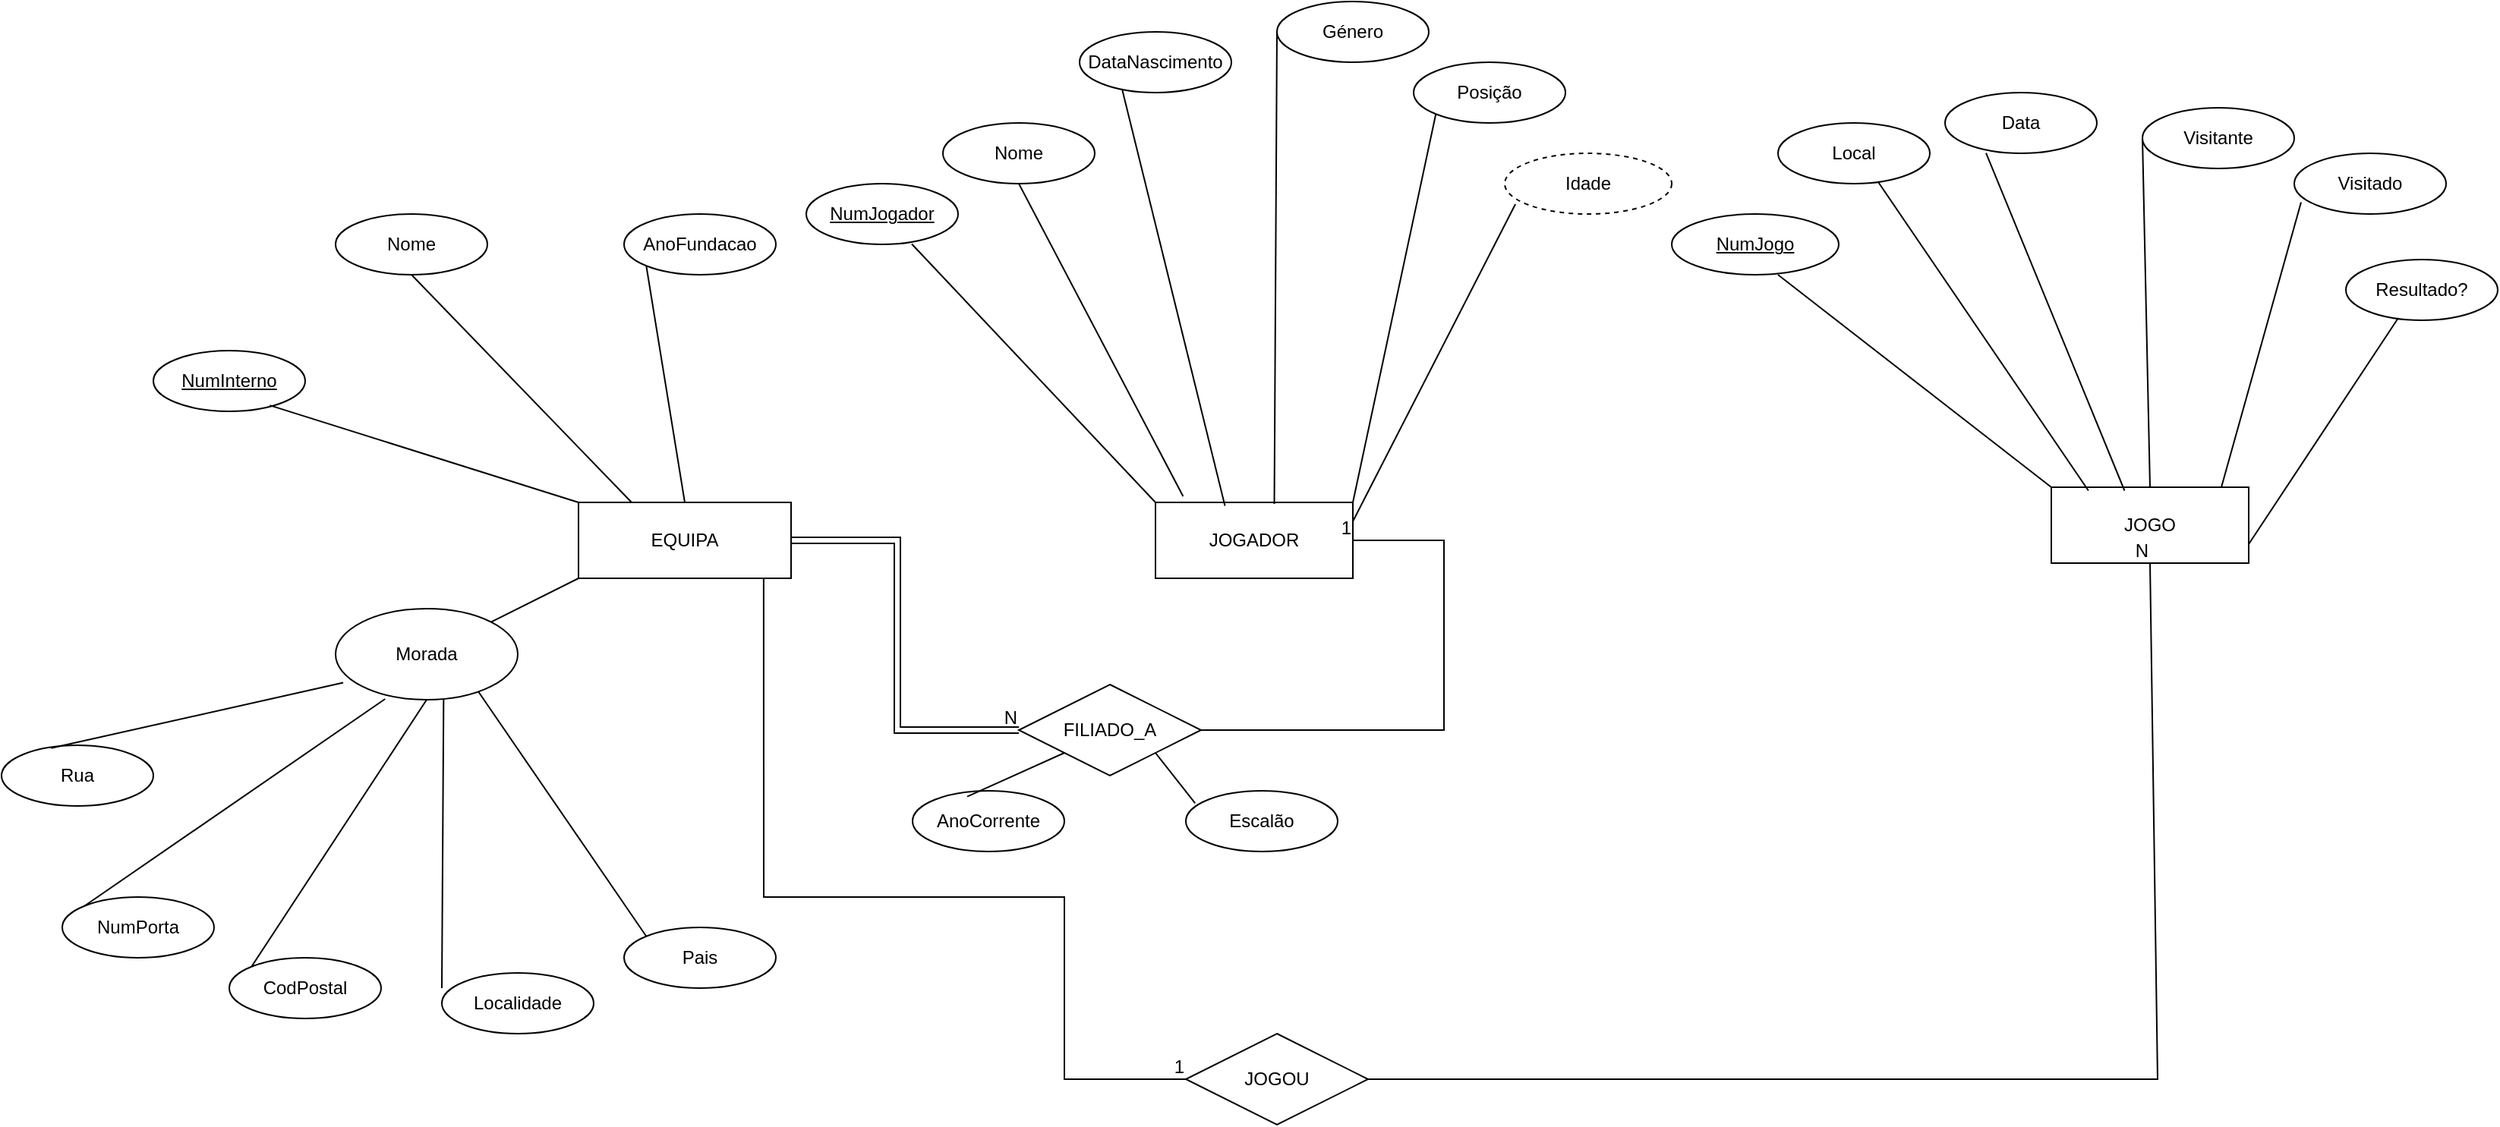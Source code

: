 <mxfile version="28.2.4">
  <diagram name="Página-1" id="HAVZxO2_sHeDZ3DqDTil">
    <mxGraphModel dx="1977" dy="1258" grid="1" gridSize="10" guides="1" tooltips="1" connect="1" arrows="1" fold="1" page="1" pageScale="1" pageWidth="1654" pageHeight="2336" math="0" shadow="0">
      <root>
        <mxCell id="0" />
        <mxCell id="1" parent="0" />
        <mxCell id="LriPo0vyb83jJ2V908es-1" value="&lt;font style=&quot;vertical-align: inherit;&quot; dir=&quot;auto&quot;&gt;&lt;font style=&quot;vertical-align: inherit;&quot; dir=&quot;auto&quot;&gt;&lt;font style=&quot;vertical-align: inherit;&quot; dir=&quot;auto&quot;&gt;&lt;font style=&quot;vertical-align: inherit;&quot; dir=&quot;auto&quot;&gt;&lt;font style=&quot;vertical-align: inherit;&quot; dir=&quot;auto&quot;&gt;&lt;font style=&quot;vertical-align: inherit;&quot; dir=&quot;auto&quot;&gt;EQUIPA&lt;/font&gt;&lt;/font&gt;&lt;/font&gt;&lt;/font&gt;&lt;/font&gt;&lt;/font&gt;" style="whiteSpace=wrap;html=1;align=center;" parent="1" vertex="1">
          <mxGeometry x="390" y="470" width="140" height="50" as="geometry" />
        </mxCell>
        <mxCell id="LriPo0vyb83jJ2V908es-2" value="&lt;font style=&quot;vertical-align: inherit;&quot; dir=&quot;auto&quot;&gt;&lt;font style=&quot;vertical-align: inherit;&quot; dir=&quot;auto&quot;&gt;NumInterno&lt;/font&gt;&lt;/font&gt;" style="ellipse;whiteSpace=wrap;html=1;align=center;fontStyle=4;" parent="1" vertex="1">
          <mxGeometry x="110" y="370" width="100" height="40" as="geometry" />
        </mxCell>
        <mxCell id="LriPo0vyb83jJ2V908es-3" value="&lt;font style=&quot;vertical-align: inherit;&quot; dir=&quot;auto&quot;&gt;&lt;font style=&quot;vertical-align: inherit;&quot; dir=&quot;auto&quot;&gt;Nome&lt;/font&gt;&lt;/font&gt;" style="ellipse;whiteSpace=wrap;html=1;align=center;" parent="1" vertex="1">
          <mxGeometry x="230" y="280" width="100" height="40" as="geometry" />
        </mxCell>
        <mxCell id="LriPo0vyb83jJ2V908es-6" value="&lt;font style=&quot;vertical-align: inherit;&quot; dir=&quot;auto&quot;&gt;&lt;font style=&quot;vertical-align: inherit;&quot; dir=&quot;auto&quot;&gt;&lt;font style=&quot;vertical-align: inherit;&quot; dir=&quot;auto&quot;&gt;&lt;font style=&quot;vertical-align: inherit;&quot; dir=&quot;auto&quot;&gt;Rua&lt;/font&gt;&lt;/font&gt;&lt;/font&gt;&lt;/font&gt;" style="ellipse;whiteSpace=wrap;html=1;align=center;" parent="1" vertex="1">
          <mxGeometry x="10" y="630" width="100" height="40" as="geometry" />
        </mxCell>
        <mxCell id="LriPo0vyb83jJ2V908es-7" value="&lt;font style=&quot;vertical-align: inherit;&quot; dir=&quot;auto&quot;&gt;&lt;font style=&quot;vertical-align: inherit;&quot; dir=&quot;auto&quot;&gt;&lt;font style=&quot;vertical-align: inherit;&quot; dir=&quot;auto&quot;&gt;&lt;font style=&quot;vertical-align: inherit;&quot; dir=&quot;auto&quot;&gt;&lt;font style=&quot;vertical-align: inherit;&quot; dir=&quot;auto&quot;&gt;&lt;font style=&quot;vertical-align: inherit;&quot; dir=&quot;auto&quot;&gt;NumPorta&lt;/font&gt;&lt;/font&gt;&lt;/font&gt;&lt;/font&gt;&lt;/font&gt;&lt;/font&gt;" style="ellipse;whiteSpace=wrap;html=1;align=center;" parent="1" vertex="1">
          <mxGeometry x="50" y="730" width="100" height="40" as="geometry" />
        </mxCell>
        <mxCell id="LriPo0vyb83jJ2V908es-8" value="&lt;font style=&quot;vertical-align: inherit;&quot; dir=&quot;auto&quot;&gt;&lt;font style=&quot;vertical-align: inherit;&quot; dir=&quot;auto&quot;&gt;&lt;font style=&quot;vertical-align: inherit;&quot; dir=&quot;auto&quot;&gt;&lt;font style=&quot;vertical-align: inherit;&quot; dir=&quot;auto&quot;&gt;&lt;font style=&quot;vertical-align: inherit;&quot; dir=&quot;auto&quot;&gt;&lt;font style=&quot;vertical-align: inherit;&quot; dir=&quot;auto&quot;&gt;&lt;font style=&quot;vertical-align: inherit;&quot; dir=&quot;auto&quot;&gt;&lt;font style=&quot;vertical-align: inherit;&quot; dir=&quot;auto&quot;&gt;CodPostal&lt;/font&gt;&lt;/font&gt;&lt;/font&gt;&lt;/font&gt;&lt;/font&gt;&lt;/font&gt;&lt;/font&gt;&lt;/font&gt;" style="ellipse;whiteSpace=wrap;html=1;align=center;" parent="1" vertex="1">
          <mxGeometry x="160" y="770" width="100" height="40" as="geometry" />
        </mxCell>
        <mxCell id="LriPo0vyb83jJ2V908es-9" value="&lt;font style=&quot;vertical-align: inherit;&quot; dir=&quot;auto&quot;&gt;&lt;font style=&quot;vertical-align: inherit;&quot; dir=&quot;auto&quot;&gt;&lt;font style=&quot;vertical-align: inherit;&quot; dir=&quot;auto&quot;&gt;&lt;font style=&quot;vertical-align: inherit;&quot; dir=&quot;auto&quot;&gt;&lt;font style=&quot;vertical-align: inherit;&quot; dir=&quot;auto&quot;&gt;&lt;font style=&quot;vertical-align: inherit;&quot; dir=&quot;auto&quot;&gt;&lt;font style=&quot;vertical-align: inherit;&quot; dir=&quot;auto&quot;&gt;&lt;font style=&quot;vertical-align: inherit;&quot; dir=&quot;auto&quot;&gt;&lt;font style=&quot;vertical-align: inherit;&quot; dir=&quot;auto&quot;&gt;&lt;font style=&quot;vertical-align: inherit;&quot; dir=&quot;auto&quot;&gt;Localidade&lt;/font&gt;&lt;/font&gt;&lt;/font&gt;&lt;/font&gt;&lt;/font&gt;&lt;/font&gt;&lt;/font&gt;&lt;/font&gt;&lt;/font&gt;&lt;/font&gt;&lt;span style=&quot;color: rgba(0, 0, 0, 0); font-family: monospace; font-size: 0px; text-align: start; text-wrap-mode: nowrap;&quot;&gt;&lt;font style=&quot;vertical-align: inherit;&quot; dir=&quot;auto&quot;&gt;&lt;font style=&quot;vertical-align: inherit;&quot; dir=&quot;auto&quot;&gt;%3CmxGraphModel%3E%3Croot%3E%3CmxCell%20id%3D%220%22%2F%3E%3CmxCell%20id%3D%221%22%20parent%3D%220%22%2F%3E%3CmxCell%20id%3D%222%22%20value%3D%22%26lt%3Bfont%20style%3D%26quot%3Bvertical-align n%3A%20herdar%3B%26quot%3B%20dir%3D%26quot%3Bauto%26quot%3B%26gt%3B%26lt%3Bfonte%20estilo%3D%26quot%3Balinhamento-vertical%3A%20herdar%3B%26quot%3B%20dir%3D%26quot%3Bauto%26quot%3B%26gt%3B%26lt%3Bf ont%20style%3D%26quot%3Bvertical-align%3A%20inherit%3B%26quot%3B%20dir%3D%26quot%3Bauto%26quot%3B%26gt%3B%26lt%3Bfont%20style%3D%26quot%3Bvertical-align%3A%20inherit%3B%26quot%3B%20dir%3D%26q uot%3Bauto%26quot%3B%26gt%3B%26lt%3Bfonte%20estilo%3D%26quot%3Balinhamentovertical%3A%20herdar%3B%26quot%3B%20dir%3D%26quot%3Bauto%26quot%3B%26gt%3B%26lt%3Bfonte%20estilo%3D%26quot%3Balinhamentovertical%3A %20herdar%3B%26quot%3B%20dir%3D%26quot%3Bauto%26quot%3B%26gt%3B%26lt%3Bfonte%20estilo%3D%26quot%3Balinhamento-vertical%3A%20herdar%3B%26quot%3B%20dir%3D%26quot%3Bauto%26quot%3B%26gt%3B%26lt%3Bfonte% 20style%3D%26quot%3Bvertical-align%3A%20inherit%3B%26quot%3B%20dir%3D%26quot%3Bauto%26quot%3B%26gt%3BCodPostal%26lt%3B%2Ffont%26gt%3B%26lt%3B%2Ffont%26gt%3B%26lt%3B%2Ffont%26gt%3B%26lt%3B%2Ffont%26gt%3B%26lt%3B%2Ffo nt%26gt%3B%26lt%3B%2Ffont%26gt%3B%26lt%3B%2Ffont%26gt%3B%26lt%3B%2Ffont%26gt%3B%26lt%3B%2Ffont% 26gt% 3B% 22% 20estilo% 3D% 22elipse% 3BwhiteSpace% 3Dwrap% 3Bhtml% 3D1% 3Balign% 3Dcenter% 3B% 22% 20vértice% 3 D%221%22%20pai%3D%221%22%3E%3CmxGeometria%20x%3D%22670%22%20y%3D%22750%22%20largura%3D%22100%22%20altura%3D%2240%22%20as%3D%22geometria%22%2F%3E%3C%2FmxCélula%3E%3C%2Froot%3E%3C%2FmxModeloGráfico%3E&lt;/font&gt;&lt;/font&gt;&lt;/span&gt;" style="ellipse;whiteSpace=wrap;html=1;align=center;" parent="1" vertex="1">
          <mxGeometry x="300" y="780" width="100" height="40" as="geometry" />
        </mxCell>
        <mxCell id="LriPo0vyb83jJ2V908es-10" value="&lt;font style=&quot;vertical-align: inherit;&quot; dir=&quot;auto&quot;&gt;&lt;font style=&quot;vertical-align: inherit;&quot; dir=&quot;auto&quot;&gt;Pais&lt;/font&gt;&lt;/font&gt;" style="ellipse;whiteSpace=wrap;html=1;align=center;" parent="1" vertex="1">
          <mxGeometry x="420" y="750" width="100" height="40" as="geometry" />
        </mxCell>
        <mxCell id="LriPo0vyb83jJ2V908es-11" value="&lt;font style=&quot;vertical-align: inherit;&quot; dir=&quot;auto&quot;&gt;&lt;font style=&quot;vertical-align: inherit;&quot; dir=&quot;auto&quot;&gt;&lt;font style=&quot;vertical-align: inherit;&quot; dir=&quot;auto&quot;&gt;&lt;font style=&quot;vertical-align: inherit;&quot; dir=&quot;auto&quot;&gt;AnoFundacao&lt;/font&gt;&lt;/font&gt;&lt;/font&gt;&lt;/font&gt;" style="ellipse;whiteSpace=wrap;html=1;align=center;" parent="1" vertex="1">
          <mxGeometry x="420" y="280" width="100" height="40" as="geometry" />
        </mxCell>
        <mxCell id="LriPo0vyb83jJ2V908es-12" value="" style="endArrow=none;html=1;rounded=0;exitX=0.767;exitY=0.901;exitDx=0;exitDy=0;exitPerimeter=0;entryX=0;entryY=0;entryDx=0;entryDy=0;" parent="1" source="LriPo0vyb83jJ2V908es-2" target="LriPo0vyb83jJ2V908es-1" edge="1">
          <mxGeometry relative="1" as="geometry">
            <mxPoint x="650" y="660" as="sourcePoint" />
            <mxPoint x="810" y="660" as="targetPoint" />
          </mxGeometry>
        </mxCell>
        <mxCell id="LriPo0vyb83jJ2V908es-15" value="" style="endArrow=none;html=1;rounded=0;exitX=0;exitY=1;exitDx=0;exitDy=0;entryX=0;entryY=1;entryDx=0;entryDy=0;" parent="1" source="LriPo0vyb83jJ2V908es-59" target="LriPo0vyb83jJ2V908es-1" edge="1">
          <mxGeometry relative="1" as="geometry">
            <mxPoint x="306.5" y="552.6" as="sourcePoint" />
            <mxPoint x="910" y="690" as="targetPoint" />
          </mxGeometry>
        </mxCell>
        <mxCell id="LriPo0vyb83jJ2V908es-16" value="" style="endArrow=none;html=1;rounded=0;exitX=0.327;exitY=0.046;exitDx=0;exitDy=0;exitPerimeter=0;entryX=0.958;entryY=0.187;entryDx=0;entryDy=0;entryPerimeter=0;" parent="1" source="LriPo0vyb83jJ2V908es-6" target="LriPo0vyb83jJ2V908es-59" edge="1">
          <mxGeometry relative="1" as="geometry">
            <mxPoint x="400" y="663" as="sourcePoint" />
            <mxPoint x="236" y="580" as="targetPoint" />
          </mxGeometry>
        </mxCell>
        <mxCell id="LriPo0vyb83jJ2V908es-17" value="" style="endArrow=none;html=1;rounded=0;exitX=0;exitY=0;exitDx=0;exitDy=0;entryX=0.728;entryY=0.008;entryDx=0;entryDy=0;entryPerimeter=0;" parent="1" source="LriPo0vyb83jJ2V908es-7" target="LriPo0vyb83jJ2V908es-59" edge="1">
          <mxGeometry relative="1" as="geometry">
            <mxPoint x="407" y="772" as="sourcePoint" />
            <mxPoint x="260" y="590.0" as="targetPoint" />
          </mxGeometry>
        </mxCell>
        <mxCell id="LriPo0vyb83jJ2V908es-19" value="" style="endArrow=none;html=1;rounded=0;exitX=0;exitY=0;exitDx=0;exitDy=0;entryX=0.5;entryY=0;entryDx=0;entryDy=0;" parent="1" source="LriPo0vyb83jJ2V908es-8" target="LriPo0vyb83jJ2V908es-59" edge="1">
          <mxGeometry relative="1" as="geometry">
            <mxPoint x="445" y="846" as="sourcePoint" />
            <mxPoint x="280" y="590.0" as="targetPoint" />
          </mxGeometry>
        </mxCell>
        <mxCell id="LriPo0vyb83jJ2V908es-20" value="" style="endArrow=none;html=1;rounded=0;exitX=0;exitY=0;exitDx=0;exitDy=0;entryX=0.215;entryY=0.085;entryDx=0;entryDy=0;entryPerimeter=0;" parent="1" source="LriPo0vyb83jJ2V908es-10" target="LriPo0vyb83jJ2V908es-59" edge="1">
          <mxGeometry relative="1" as="geometry">
            <mxPoint x="605" y="816" as="sourcePoint" />
            <mxPoint x="306.5" y="588" as="targetPoint" />
          </mxGeometry>
        </mxCell>
        <mxCell id="LriPo0vyb83jJ2V908es-21" value="" style="endArrow=none;html=1;rounded=0;exitX=0;exitY=0.25;exitDx=0;exitDy=0;entryX=0.407;entryY=0.008;entryDx=0;entryDy=0;entryPerimeter=0;exitPerimeter=0;" parent="1" source="LriPo0vyb83jJ2V908es-9" target="LriPo0vyb83jJ2V908es-59" edge="1">
          <mxGeometry relative="1" as="geometry">
            <mxPoint x="698" y="878" as="sourcePoint" />
            <mxPoint x="298.8" y="591.08" as="targetPoint" />
          </mxGeometry>
        </mxCell>
        <mxCell id="LriPo0vyb83jJ2V908es-24" value="" style="endArrow=none;html=1;rounded=0;exitX=0.5;exitY=1;exitDx=0;exitDy=0;entryX=0.25;entryY=0;entryDx=0;entryDy=0;" parent="1" source="LriPo0vyb83jJ2V908es-3" target="LriPo0vyb83jJ2V908es-1" edge="1">
          <mxGeometry relative="1" as="geometry">
            <mxPoint x="750" y="690" as="sourcePoint" />
            <mxPoint x="910" y="690" as="targetPoint" />
          </mxGeometry>
        </mxCell>
        <mxCell id="LriPo0vyb83jJ2V908es-25" value="" style="endArrow=none;html=1;rounded=0;exitX=0.5;exitY=0;exitDx=0;exitDy=0;entryX=0;entryY=1;entryDx=0;entryDy=0;" parent="1" source="LriPo0vyb83jJ2V908es-1" target="LriPo0vyb83jJ2V908es-11" edge="1">
          <mxGeometry relative="1" as="geometry">
            <mxPoint x="390" y="380" as="sourcePoint" />
            <mxPoint x="445" y="530" as="targetPoint" />
          </mxGeometry>
        </mxCell>
        <mxCell id="LriPo0vyb83jJ2V908es-26" value="&lt;font style=&quot;vertical-align: inherit;&quot; dir=&quot;auto&quot;&gt;&lt;font style=&quot;vertical-align: inherit;&quot; dir=&quot;auto&quot;&gt;JOGADOR&lt;/font&gt;&lt;/font&gt;" style="whiteSpace=wrap;html=1;align=center;" parent="1" vertex="1">
          <mxGeometry x="770" y="470" width="130" height="50" as="geometry" />
        </mxCell>
        <mxCell id="LriPo0vyb83jJ2V908es-29" value="Nome" style="ellipse;whiteSpace=wrap;html=1;align=center;" parent="1" vertex="1">
          <mxGeometry x="630" y="220" width="100" height="40" as="geometry" />
        </mxCell>
        <mxCell id="LriPo0vyb83jJ2V908es-30" value="DataNascimento" style="ellipse;whiteSpace=wrap;html=1;align=center;" parent="1" vertex="1">
          <mxGeometry x="720" y="160" width="100" height="40" as="geometry" />
        </mxCell>
        <mxCell id="LriPo0vyb83jJ2V908es-31" value="NumJogador" style="ellipse;whiteSpace=wrap;html=1;align=center;fontStyle=4;rotation=0;" parent="1" vertex="1">
          <mxGeometry x="540" y="260" width="100" height="40" as="geometry" />
        </mxCell>
        <mxCell id="LriPo0vyb83jJ2V908es-32" value="Género" style="ellipse;whiteSpace=wrap;html=1;align=center;" parent="1" vertex="1">
          <mxGeometry x="850" y="140" width="100" height="40" as="geometry" />
        </mxCell>
        <mxCell id="LriPo0vyb83jJ2V908es-33" value="Posição" style="ellipse;whiteSpace=wrap;html=1;align=center;" parent="1" vertex="1">
          <mxGeometry x="940" y="180" width="100" height="40" as="geometry" />
        </mxCell>
        <mxCell id="LriPo0vyb83jJ2V908es-35" value="" style="endArrow=none;html=1;rounded=0;exitX=0.695;exitY=0.994;exitDx=0;exitDy=0;exitPerimeter=0;entryX=0;entryY=0;entryDx=0;entryDy=0;" parent="1" source="LriPo0vyb83jJ2V908es-31" target="LriPo0vyb83jJ2V908es-26" edge="1">
          <mxGeometry relative="1" as="geometry">
            <mxPoint x="750" y="660" as="sourcePoint" />
            <mxPoint x="910" y="660" as="targetPoint" />
          </mxGeometry>
        </mxCell>
        <mxCell id="LriPo0vyb83jJ2V908es-36" value="" style="endArrow=none;html=1;rounded=0;exitX=0.5;exitY=1;exitDx=0;exitDy=0;entryX=0.14;entryY=-0.08;entryDx=0;entryDy=0;entryPerimeter=0;" parent="1" source="LriPo0vyb83jJ2V908es-29" target="LriPo0vyb83jJ2V908es-26" edge="1">
          <mxGeometry relative="1" as="geometry">
            <mxPoint x="730" y="420" as="sourcePoint" />
            <mxPoint x="850" y="540" as="targetPoint" />
          </mxGeometry>
        </mxCell>
        <mxCell id="LriPo0vyb83jJ2V908es-37" value="" style="endArrow=none;html=1;rounded=0;exitX=0.282;exitY=0.962;exitDx=0;exitDy=0;entryX=0.352;entryY=0.045;entryDx=0;entryDy=0;entryPerimeter=0;exitPerimeter=0;" parent="1" source="LriPo0vyb83jJ2V908es-30" target="LriPo0vyb83jJ2V908es-26" edge="1">
          <mxGeometry relative="1" as="geometry">
            <mxPoint x="800" y="410" as="sourcePoint" />
            <mxPoint x="868" y="566" as="targetPoint" />
          </mxGeometry>
        </mxCell>
        <mxCell id="LriPo0vyb83jJ2V908es-38" value="" style="endArrow=none;html=1;rounded=0;exitX=0;exitY=0.5;exitDx=0;exitDy=0;entryX=0.602;entryY=0.02;entryDx=0;entryDy=0;entryPerimeter=0;" parent="1" source="LriPo0vyb83jJ2V908es-32" target="LriPo0vyb83jJ2V908es-26" edge="1">
          <mxGeometry relative="1" as="geometry">
            <mxPoint x="870" y="330" as="sourcePoint" />
            <mxPoint x="873" y="494" as="targetPoint" />
          </mxGeometry>
        </mxCell>
        <mxCell id="LriPo0vyb83jJ2V908es-40" value="" style="endArrow=none;html=1;rounded=0;exitX=0;exitY=1;exitDx=0;exitDy=0;entryX=1;entryY=0;entryDx=0;entryDy=0;" parent="1" source="LriPo0vyb83jJ2V908es-33" target="LriPo0vyb83jJ2V908es-26" edge="1">
          <mxGeometry relative="1" as="geometry">
            <mxPoint x="947" y="380" as="sourcePoint" />
            <mxPoint x="910" y="531" as="targetPoint" />
          </mxGeometry>
        </mxCell>
        <mxCell id="LriPo0vyb83jJ2V908es-41" value="Idade" style="ellipse;whiteSpace=wrap;html=1;align=center;dashed=1;" parent="1" vertex="1">
          <mxGeometry x="1000" y="240" width="110" height="40" as="geometry" />
        </mxCell>
        <mxCell id="LriPo0vyb83jJ2V908es-42" value="" style="endArrow=none;html=1;rounded=0;entryX=0.064;entryY=0.837;entryDx=0;entryDy=0;entryPerimeter=0;exitX=1;exitY=0.25;exitDx=0;exitDy=0;" parent="1" source="LriPo0vyb83jJ2V908es-26" target="LriPo0vyb83jJ2V908es-41" edge="1">
          <mxGeometry relative="1" as="geometry">
            <mxPoint x="750" y="660" as="sourcePoint" />
            <mxPoint x="910" y="660" as="targetPoint" />
          </mxGeometry>
        </mxCell>
        <mxCell id="LriPo0vyb83jJ2V908es-43" value="JOGO" style="whiteSpace=wrap;html=1;align=center;" parent="1" vertex="1">
          <mxGeometry x="1360" y="460" width="130" height="50" as="geometry" />
        </mxCell>
        <mxCell id="LriPo0vyb83jJ2V908es-45" value="NumJogo" style="ellipse;whiteSpace=wrap;html=1;align=center;fontStyle=4;" parent="1" vertex="1">
          <mxGeometry x="1110" y="280" width="110" height="40" as="geometry" />
        </mxCell>
        <mxCell id="LriPo0vyb83jJ2V908es-46" value="Data" style="ellipse;whiteSpace=wrap;html=1;align=center;" parent="1" vertex="1">
          <mxGeometry x="1290" y="200" width="100" height="40" as="geometry" />
        </mxCell>
        <mxCell id="LriPo0vyb83jJ2V908es-47" value="Local" style="ellipse;whiteSpace=wrap;html=1;align=center;" parent="1" vertex="1">
          <mxGeometry x="1180" y="220" width="100" height="40" as="geometry" />
        </mxCell>
        <mxCell id="LriPo0vyb83jJ2V908es-48" value="Visitado" style="ellipse;whiteSpace=wrap;html=1;align=center;" parent="1" vertex="1">
          <mxGeometry x="1520" y="240" width="100" height="40" as="geometry" />
        </mxCell>
        <mxCell id="LriPo0vyb83jJ2V908es-49" value="Visitante" style="ellipse;whiteSpace=wrap;html=1;align=center;" parent="1" vertex="1">
          <mxGeometry x="1420" y="210" width="100" height="40" as="geometry" />
        </mxCell>
        <mxCell id="LriPo0vyb83jJ2V908es-50" value="Resultado?" style="ellipse;whiteSpace=wrap;html=1;align=center;" parent="1" vertex="1">
          <mxGeometry x="1554" y="310" width="100" height="40" as="geometry" />
        </mxCell>
        <mxCell id="LriPo0vyb83jJ2V908es-53" value="" style="endArrow=none;html=1;rounded=0;exitX=0.636;exitY=1;exitDx=0;exitDy=0;exitPerimeter=0;entryX=0;entryY=0;entryDx=0;entryDy=0;" parent="1" source="LriPo0vyb83jJ2V908es-45" target="LriPo0vyb83jJ2V908es-43" edge="1">
          <mxGeometry relative="1" as="geometry">
            <mxPoint x="990" y="620" as="sourcePoint" />
            <mxPoint x="1150" y="620" as="targetPoint" />
          </mxGeometry>
        </mxCell>
        <mxCell id="LriPo0vyb83jJ2V908es-54" value="" style="endArrow=none;html=1;rounded=0;exitX=0.657;exitY=0.962;exitDx=0;exitDy=0;exitPerimeter=0;entryX=0.188;entryY=0.045;entryDx=0;entryDy=0;entryPerimeter=0;" parent="1" source="LriPo0vyb83jJ2V908es-47" target="LriPo0vyb83jJ2V908es-43" edge="1">
          <mxGeometry relative="1" as="geometry">
            <mxPoint x="1220" y="350" as="sourcePoint" />
            <mxPoint x="1280" y="470" as="targetPoint" />
          </mxGeometry>
        </mxCell>
        <mxCell id="LriPo0vyb83jJ2V908es-55" value="" style="endArrow=none;html=1;rounded=0;exitX=0.27;exitY=0.994;exitDx=0;exitDy=0;entryX=0.371;entryY=0.045;entryDx=0;entryDy=0;entryPerimeter=0;exitPerimeter=0;" parent="1" source="LriPo0vyb83jJ2V908es-46" target="LriPo0vyb83jJ2V908es-43" edge="1">
          <mxGeometry relative="1" as="geometry">
            <mxPoint x="1290" y="410" as="sourcePoint" />
            <mxPoint x="1318" y="604" as="targetPoint" />
          </mxGeometry>
        </mxCell>
        <mxCell id="LriPo0vyb83jJ2V908es-56" value="" style="endArrow=none;html=1;rounded=0;exitX=0;exitY=0.5;exitDx=0;exitDy=0;entryX=0.5;entryY=0;entryDx=0;entryDy=0;" parent="1" source="LriPo0vyb83jJ2V908es-49" target="LriPo0vyb83jJ2V908es-43" edge="1">
          <mxGeometry relative="1" as="geometry">
            <mxPoint x="1399" y="330" as="sourcePoint" />
            <mxPoint x="1380" y="542" as="targetPoint" />
          </mxGeometry>
        </mxCell>
        <mxCell id="LriPo0vyb83jJ2V908es-57" value="" style="endArrow=none;html=1;rounded=0;exitX=0.045;exitY=0.806;exitDx=0;exitDy=0;exitPerimeter=0;entryX=0.862;entryY=-0.005;entryDx=0;entryDy=0;entryPerimeter=0;" parent="1" source="LriPo0vyb83jJ2V908es-48" target="LriPo0vyb83jJ2V908es-43" edge="1">
          <mxGeometry relative="1" as="geometry">
            <mxPoint x="1665" y="330" as="sourcePoint" />
            <mxPoint x="1361" y="475" as="targetPoint" />
          </mxGeometry>
        </mxCell>
        <mxCell id="LriPo0vyb83jJ2V908es-58" value="" style="endArrow=none;html=1;rounded=0;exitX=0.345;exitY=0.962;exitDx=0;exitDy=0;entryX=1;entryY=0.75;entryDx=0;entryDy=0;exitPerimeter=0;" parent="1" source="LriPo0vyb83jJ2V908es-50" target="LriPo0vyb83jJ2V908es-43" edge="1">
          <mxGeometry relative="1" as="geometry">
            <mxPoint x="1714" y="350" as="sourcePoint" />
            <mxPoint x="1570" y="533" as="targetPoint" />
          </mxGeometry>
        </mxCell>
        <mxCell id="LriPo0vyb83jJ2V908es-59" value="Morada" style="ellipse;whiteSpace=wrap;html=1;align=center;direction=west;" parent="1" vertex="1">
          <mxGeometry x="230" y="540" width="120" height="60" as="geometry" />
        </mxCell>
        <mxCell id="LriPo0vyb83jJ2V908es-61" value="JOGOU" style="shape=rhombus;perimeter=rhombusPerimeter;whiteSpace=wrap;html=1;align=center;" parent="1" vertex="1">
          <mxGeometry x="790" y="820" width="120" height="60" as="geometry" />
        </mxCell>
        <mxCell id="LriPo0vyb83jJ2V908es-63" value="" style="endArrow=none;html=1;rounded=0;exitX=0.871;exitY=0.991;exitDx=0;exitDy=0;exitPerimeter=0;entryX=0;entryY=0.5;entryDx=0;entryDy=0;" parent="1" source="LriPo0vyb83jJ2V908es-1" target="LriPo0vyb83jJ2V908es-61" edge="1">
          <mxGeometry relative="1" as="geometry">
            <mxPoint x="770" y="850" as="sourcePoint" />
            <mxPoint x="930" y="850" as="targetPoint" />
            <Array as="points">
              <mxPoint x="512" y="730" />
              <mxPoint x="710" y="730" />
              <mxPoint x="710" y="850" />
            </Array>
          </mxGeometry>
        </mxCell>
        <mxCell id="LriPo0vyb83jJ2V908es-64" value="1" style="resizable=0;html=1;whiteSpace=wrap;align=right;verticalAlign=bottom;" parent="LriPo0vyb83jJ2V908es-63" connectable="0" vertex="1">
          <mxGeometry x="1" relative="1" as="geometry" />
        </mxCell>
        <mxCell id="LriPo0vyb83jJ2V908es-65" value="" style="endArrow=none;html=1;rounded=0;entryX=0.5;entryY=1;entryDx=0;entryDy=0;exitX=1;exitY=0.5;exitDx=0;exitDy=0;" parent="1" source="LriPo0vyb83jJ2V908es-61" target="LriPo0vyb83jJ2V908es-43" edge="1">
          <mxGeometry relative="1" as="geometry">
            <mxPoint x="770" y="850" as="sourcePoint" />
            <mxPoint x="930" y="850" as="targetPoint" />
            <Array as="points">
              <mxPoint x="1430" y="850" />
            </Array>
          </mxGeometry>
        </mxCell>
        <mxCell id="LriPo0vyb83jJ2V908es-66" value="N" style="resizable=0;html=1;whiteSpace=wrap;align=right;verticalAlign=bottom;" parent="LriPo0vyb83jJ2V908es-65" connectable="0" vertex="1">
          <mxGeometry x="1" relative="1" as="geometry" />
        </mxCell>
        <mxCell id="LriPo0vyb83jJ2V908es-67" value="FILIADO_A" style="shape=rhombus;perimeter=rhombusPerimeter;whiteSpace=wrap;html=1;align=center;" parent="1" vertex="1">
          <mxGeometry x="680" y="590" width="120" height="60" as="geometry" />
        </mxCell>
        <mxCell id="LriPo0vyb83jJ2V908es-68" value="Escalão" style="ellipse;whiteSpace=wrap;html=1;align=center;" parent="1" vertex="1">
          <mxGeometry x="790" y="660" width="100" height="40" as="geometry" />
        </mxCell>
        <mxCell id="LriPo0vyb83jJ2V908es-69" value="AnoCorrente" style="ellipse;whiteSpace=wrap;html=1;align=center;" parent="1" vertex="1">
          <mxGeometry x="610" y="660" width="100" height="40" as="geometry" />
        </mxCell>
        <mxCell id="LriPo0vyb83jJ2V908es-70" value="" style="endArrow=none;html=1;rounded=0;exitX=0;exitY=1;exitDx=0;exitDy=0;entryX=0.36;entryY=0.096;entryDx=0;entryDy=0;entryPerimeter=0;" parent="1" source="LriPo0vyb83jJ2V908es-67" target="LriPo0vyb83jJ2V908es-69" edge="1">
          <mxGeometry relative="1" as="geometry">
            <mxPoint x="970" y="660" as="sourcePoint" />
            <mxPoint x="1130" y="660" as="targetPoint" />
          </mxGeometry>
        </mxCell>
        <mxCell id="LriPo0vyb83jJ2V908es-71" value="" style="endArrow=none;html=1;rounded=0;exitX=0.75;exitY=0.75;exitDx=0;exitDy=0;entryX=0.061;entryY=0.204;entryDx=0;entryDy=0;entryPerimeter=0;exitPerimeter=0;" parent="1" source="LriPo0vyb83jJ2V908es-67" target="LriPo0vyb83jJ2V908es-68" edge="1">
          <mxGeometry relative="1" as="geometry">
            <mxPoint x="800" y="680" as="sourcePoint" />
            <mxPoint x="806" y="744" as="targetPoint" />
          </mxGeometry>
        </mxCell>
        <mxCell id="LriPo0vyb83jJ2V908es-73" value="" style="shape=link;html=1;rounded=0;exitX=1;exitY=0.5;exitDx=0;exitDy=0;entryX=0;entryY=0.5;entryDx=0;entryDy=0;" parent="1" source="LriPo0vyb83jJ2V908es-1" target="LriPo0vyb83jJ2V908es-67" edge="1">
          <mxGeometry relative="1" as="geometry">
            <mxPoint x="970" y="660" as="sourcePoint" />
            <mxPoint x="1130" y="660" as="targetPoint" />
            <Array as="points">
              <mxPoint x="600" y="495" />
              <mxPoint x="600" y="620" />
            </Array>
          </mxGeometry>
        </mxCell>
        <mxCell id="LriPo0vyb83jJ2V908es-74" value="N" style="resizable=0;html=1;whiteSpace=wrap;align=right;verticalAlign=bottom;" parent="LriPo0vyb83jJ2V908es-73" connectable="0" vertex="1">
          <mxGeometry x="1" relative="1" as="geometry" />
        </mxCell>
        <mxCell id="LriPo0vyb83jJ2V908es-75" value="" style="endArrow=none;html=1;rounded=0;exitX=1;exitY=0.5;exitDx=0;exitDy=0;entryX=1;entryY=0.5;entryDx=0;entryDy=0;" parent="1" source="LriPo0vyb83jJ2V908es-67" target="LriPo0vyb83jJ2V908es-26" edge="1">
          <mxGeometry relative="1" as="geometry">
            <mxPoint x="970" y="660" as="sourcePoint" />
            <mxPoint x="960" y="430" as="targetPoint" />
            <Array as="points">
              <mxPoint x="960" y="620" />
              <mxPoint x="960" y="495" />
            </Array>
          </mxGeometry>
        </mxCell>
        <mxCell id="LriPo0vyb83jJ2V908es-76" value="1" style="resizable=0;html=1;whiteSpace=wrap;align=right;verticalAlign=bottom;" parent="LriPo0vyb83jJ2V908es-75" connectable="0" vertex="1">
          <mxGeometry x="1" relative="1" as="geometry" />
        </mxCell>
      </root>
    </mxGraphModel>
  </diagram>
</mxfile>
